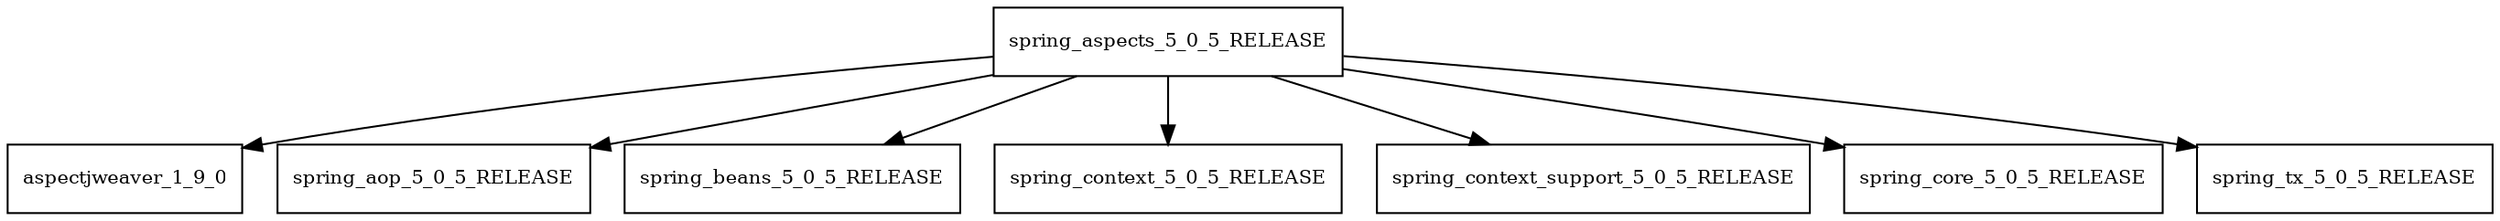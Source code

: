 digraph spring_aspects_5_0_5_RELEASE_dependencies {
  node [shape = box, fontsize=10.0];
  spring_aspects_5_0_5_RELEASE -> aspectjweaver_1_9_0;
  spring_aspects_5_0_5_RELEASE -> spring_aop_5_0_5_RELEASE;
  spring_aspects_5_0_5_RELEASE -> spring_beans_5_0_5_RELEASE;
  spring_aspects_5_0_5_RELEASE -> spring_context_5_0_5_RELEASE;
  spring_aspects_5_0_5_RELEASE -> spring_context_support_5_0_5_RELEASE;
  spring_aspects_5_0_5_RELEASE -> spring_core_5_0_5_RELEASE;
  spring_aspects_5_0_5_RELEASE -> spring_tx_5_0_5_RELEASE;
}
